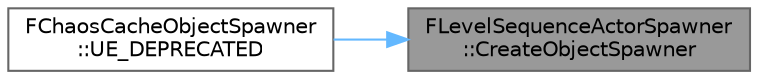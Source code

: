 digraph "FLevelSequenceActorSpawner::CreateObjectSpawner"
{
 // INTERACTIVE_SVG=YES
 // LATEX_PDF_SIZE
  bgcolor="transparent";
  edge [fontname=Helvetica,fontsize=10,labelfontname=Helvetica,labelfontsize=10];
  node [fontname=Helvetica,fontsize=10,shape=box,height=0.2,width=0.4];
  rankdir="RL";
  Node1 [id="Node000001",label="FLevelSequenceActorSpawner\l::CreateObjectSpawner",height=0.2,width=0.4,color="gray40", fillcolor="grey60", style="filled", fontcolor="black",tooltip=" "];
  Node1 -> Node2 [id="edge1_Node000001_Node000002",dir="back",color="steelblue1",style="solid",tooltip=" "];
  Node2 [id="Node000002",label="FChaosCacheObjectSpawner\l::UE_DEPRECATED",height=0.2,width=0.4,color="grey40", fillcolor="white", style="filled",URL="$d9/db5/classFChaosCacheObjectSpawner.html#a3e1092e4e0e885de93f2188f8f5941c6",tooltip="Static method to create the object spawner."];
}
